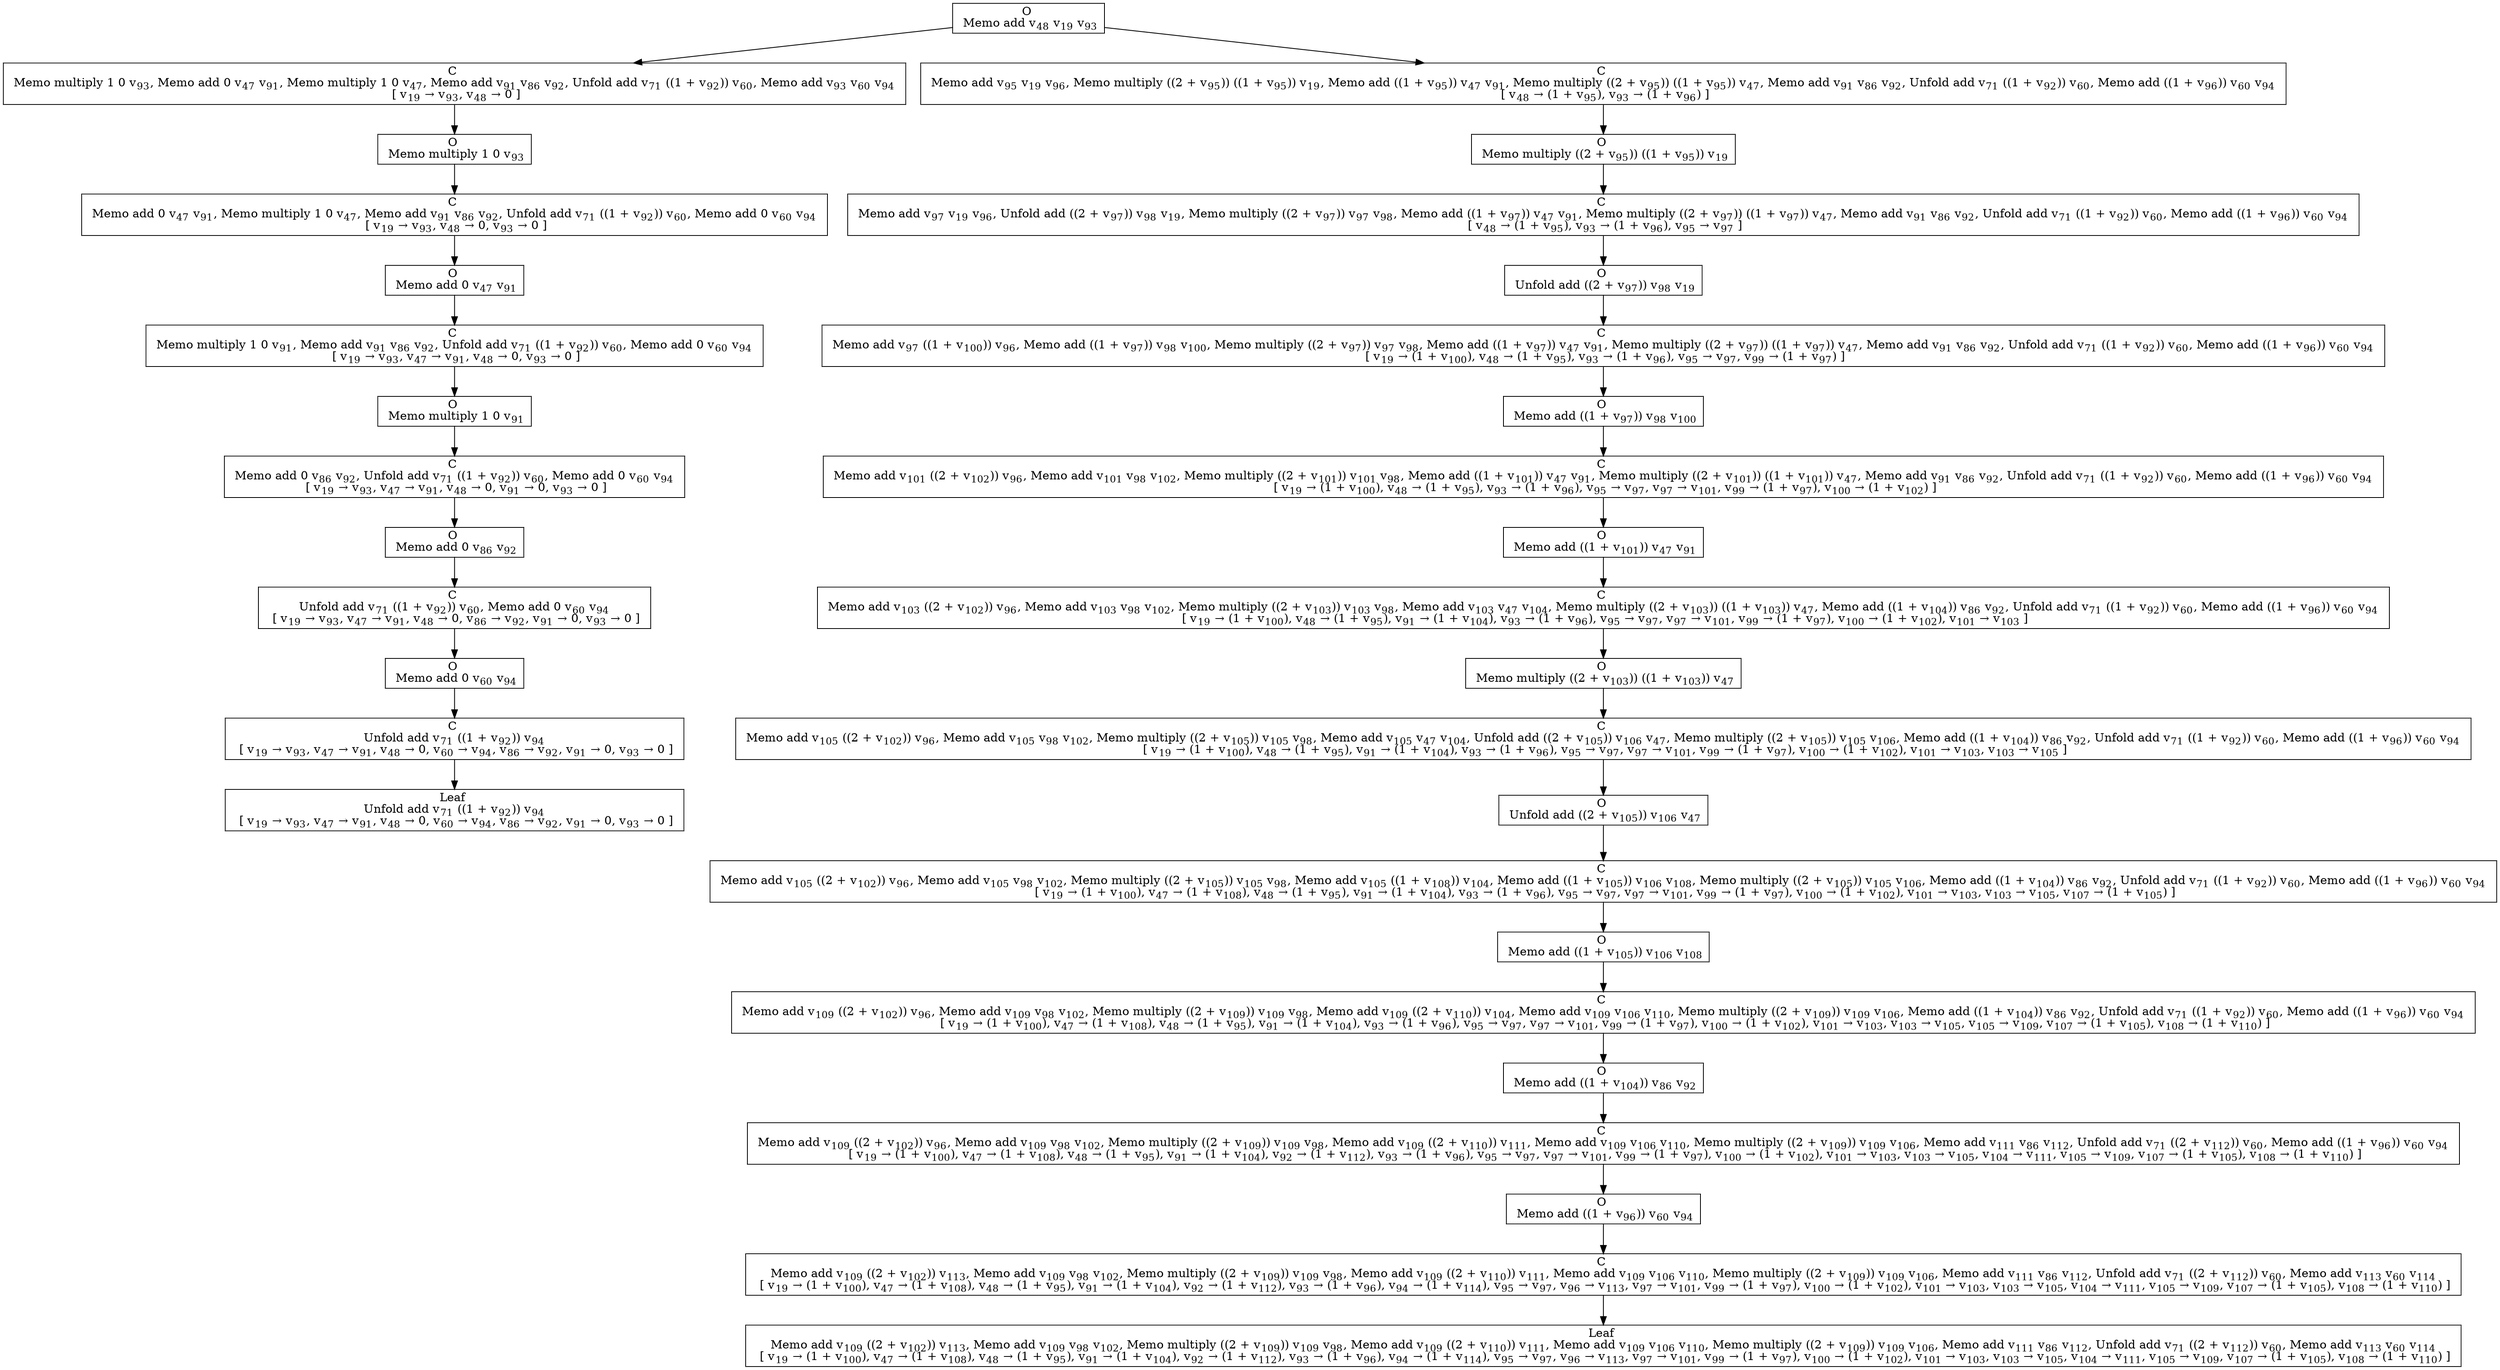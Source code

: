 digraph {
    graph [rankdir=TB
          ,bgcolor=transparent];
    node [shape=box
         ,fillcolor=white
         ,style=filled];
    0 [label=<O <BR/> Memo add v<SUB>48</SUB> v<SUB>19</SUB> v<SUB>93</SUB>>];
    1 [label=<C <BR/> Memo multiply 1 0 v<SUB>93</SUB>, Memo add 0 v<SUB>47</SUB> v<SUB>91</SUB>, Memo multiply 1 0 v<SUB>47</SUB>, Memo add v<SUB>91</SUB> v<SUB>86</SUB> v<SUB>92</SUB>, Unfold add v<SUB>71</SUB> ((1 + v<SUB>92</SUB>)) v<SUB>60</SUB>, Memo add v<SUB>93</SUB> v<SUB>60</SUB> v<SUB>94</SUB> <BR/>  [ v<SUB>19</SUB> &rarr; v<SUB>93</SUB>, v<SUB>48</SUB> &rarr; 0 ] >];
    2 [label=<C <BR/> Memo add v<SUB>95</SUB> v<SUB>19</SUB> v<SUB>96</SUB>, Memo multiply ((2 + v<SUB>95</SUB>)) ((1 + v<SUB>95</SUB>)) v<SUB>19</SUB>, Memo add ((1 + v<SUB>95</SUB>)) v<SUB>47</SUB> v<SUB>91</SUB>, Memo multiply ((2 + v<SUB>95</SUB>)) ((1 + v<SUB>95</SUB>)) v<SUB>47</SUB>, Memo add v<SUB>91</SUB> v<SUB>86</SUB> v<SUB>92</SUB>, Unfold add v<SUB>71</SUB> ((1 + v<SUB>92</SUB>)) v<SUB>60</SUB>, Memo add ((1 + v<SUB>96</SUB>)) v<SUB>60</SUB> v<SUB>94</SUB> <BR/>  [ v<SUB>48</SUB> &rarr; (1 + v<SUB>95</SUB>), v<SUB>93</SUB> &rarr; (1 + v<SUB>96</SUB>) ] >];
    3 [label=<O <BR/> Memo multiply 1 0 v<SUB>93</SUB>>];
    4 [label=<C <BR/> Memo add 0 v<SUB>47</SUB> v<SUB>91</SUB>, Memo multiply 1 0 v<SUB>47</SUB>, Memo add v<SUB>91</SUB> v<SUB>86</SUB> v<SUB>92</SUB>, Unfold add v<SUB>71</SUB> ((1 + v<SUB>92</SUB>)) v<SUB>60</SUB>, Memo add 0 v<SUB>60</SUB> v<SUB>94</SUB> <BR/>  [ v<SUB>19</SUB> &rarr; v<SUB>93</SUB>, v<SUB>48</SUB> &rarr; 0, v<SUB>93</SUB> &rarr; 0 ] >];
    5 [label=<O <BR/> Memo add 0 v<SUB>47</SUB> v<SUB>91</SUB>>];
    6 [label=<C <BR/> Memo multiply 1 0 v<SUB>91</SUB>, Memo add v<SUB>91</SUB> v<SUB>86</SUB> v<SUB>92</SUB>, Unfold add v<SUB>71</SUB> ((1 + v<SUB>92</SUB>)) v<SUB>60</SUB>, Memo add 0 v<SUB>60</SUB> v<SUB>94</SUB> <BR/>  [ v<SUB>19</SUB> &rarr; v<SUB>93</SUB>, v<SUB>47</SUB> &rarr; v<SUB>91</SUB>, v<SUB>48</SUB> &rarr; 0, v<SUB>93</SUB> &rarr; 0 ] >];
    7 [label=<O <BR/> Memo multiply 1 0 v<SUB>91</SUB>>];
    8 [label=<C <BR/> Memo add 0 v<SUB>86</SUB> v<SUB>92</SUB>, Unfold add v<SUB>71</SUB> ((1 + v<SUB>92</SUB>)) v<SUB>60</SUB>, Memo add 0 v<SUB>60</SUB> v<SUB>94</SUB> <BR/>  [ v<SUB>19</SUB> &rarr; v<SUB>93</SUB>, v<SUB>47</SUB> &rarr; v<SUB>91</SUB>, v<SUB>48</SUB> &rarr; 0, v<SUB>91</SUB> &rarr; 0, v<SUB>93</SUB> &rarr; 0 ] >];
    9 [label=<O <BR/> Memo add 0 v<SUB>86</SUB> v<SUB>92</SUB>>];
    10 [label=<C <BR/> Unfold add v<SUB>71</SUB> ((1 + v<SUB>92</SUB>)) v<SUB>60</SUB>, Memo add 0 v<SUB>60</SUB> v<SUB>94</SUB> <BR/>  [ v<SUB>19</SUB> &rarr; v<SUB>93</SUB>, v<SUB>47</SUB> &rarr; v<SUB>91</SUB>, v<SUB>48</SUB> &rarr; 0, v<SUB>86</SUB> &rarr; v<SUB>92</SUB>, v<SUB>91</SUB> &rarr; 0, v<SUB>93</SUB> &rarr; 0 ] >];
    11 [label=<O <BR/> Memo add 0 v<SUB>60</SUB> v<SUB>94</SUB>>];
    12 [label=<C <BR/> Unfold add v<SUB>71</SUB> ((1 + v<SUB>92</SUB>)) v<SUB>94</SUB> <BR/>  [ v<SUB>19</SUB> &rarr; v<SUB>93</SUB>, v<SUB>47</SUB> &rarr; v<SUB>91</SUB>, v<SUB>48</SUB> &rarr; 0, v<SUB>60</SUB> &rarr; v<SUB>94</SUB>, v<SUB>86</SUB> &rarr; v<SUB>92</SUB>, v<SUB>91</SUB> &rarr; 0, v<SUB>93</SUB> &rarr; 0 ] >];
    13 [label=<Leaf <BR/> Unfold add v<SUB>71</SUB> ((1 + v<SUB>92</SUB>)) v<SUB>94</SUB> <BR/>  [ v<SUB>19</SUB> &rarr; v<SUB>93</SUB>, v<SUB>47</SUB> &rarr; v<SUB>91</SUB>, v<SUB>48</SUB> &rarr; 0, v<SUB>60</SUB> &rarr; v<SUB>94</SUB>, v<SUB>86</SUB> &rarr; v<SUB>92</SUB>, v<SUB>91</SUB> &rarr; 0, v<SUB>93</SUB> &rarr; 0 ] >];
    14 [label=<O <BR/> Memo multiply ((2 + v<SUB>95</SUB>)) ((1 + v<SUB>95</SUB>)) v<SUB>19</SUB>>];
    15 [label=<C <BR/> Memo add v<SUB>97</SUB> v<SUB>19</SUB> v<SUB>96</SUB>, Unfold add ((2 + v<SUB>97</SUB>)) v<SUB>98</SUB> v<SUB>19</SUB>, Memo multiply ((2 + v<SUB>97</SUB>)) v<SUB>97</SUB> v<SUB>98</SUB>, Memo add ((1 + v<SUB>97</SUB>)) v<SUB>47</SUB> v<SUB>91</SUB>, Memo multiply ((2 + v<SUB>97</SUB>)) ((1 + v<SUB>97</SUB>)) v<SUB>47</SUB>, Memo add v<SUB>91</SUB> v<SUB>86</SUB> v<SUB>92</SUB>, Unfold add v<SUB>71</SUB> ((1 + v<SUB>92</SUB>)) v<SUB>60</SUB>, Memo add ((1 + v<SUB>96</SUB>)) v<SUB>60</SUB> v<SUB>94</SUB> <BR/>  [ v<SUB>48</SUB> &rarr; (1 + v<SUB>95</SUB>), v<SUB>93</SUB> &rarr; (1 + v<SUB>96</SUB>), v<SUB>95</SUB> &rarr; v<SUB>97</SUB> ] >];
    16 [label=<O <BR/> Unfold add ((2 + v<SUB>97</SUB>)) v<SUB>98</SUB> v<SUB>19</SUB>>];
    17 [label=<C <BR/> Memo add v<SUB>97</SUB> ((1 + v<SUB>100</SUB>)) v<SUB>96</SUB>, Memo add ((1 + v<SUB>97</SUB>)) v<SUB>98</SUB> v<SUB>100</SUB>, Memo multiply ((2 + v<SUB>97</SUB>)) v<SUB>97</SUB> v<SUB>98</SUB>, Memo add ((1 + v<SUB>97</SUB>)) v<SUB>47</SUB> v<SUB>91</SUB>, Memo multiply ((2 + v<SUB>97</SUB>)) ((1 + v<SUB>97</SUB>)) v<SUB>47</SUB>, Memo add v<SUB>91</SUB> v<SUB>86</SUB> v<SUB>92</SUB>, Unfold add v<SUB>71</SUB> ((1 + v<SUB>92</SUB>)) v<SUB>60</SUB>, Memo add ((1 + v<SUB>96</SUB>)) v<SUB>60</SUB> v<SUB>94</SUB> <BR/>  [ v<SUB>19</SUB> &rarr; (1 + v<SUB>100</SUB>), v<SUB>48</SUB> &rarr; (1 + v<SUB>95</SUB>), v<SUB>93</SUB> &rarr; (1 + v<SUB>96</SUB>), v<SUB>95</SUB> &rarr; v<SUB>97</SUB>, v<SUB>99</SUB> &rarr; (1 + v<SUB>97</SUB>) ] >];
    18 [label=<O <BR/> Memo add ((1 + v<SUB>97</SUB>)) v<SUB>98</SUB> v<SUB>100</SUB>>];
    19 [label=<C <BR/> Memo add v<SUB>101</SUB> ((2 + v<SUB>102</SUB>)) v<SUB>96</SUB>, Memo add v<SUB>101</SUB> v<SUB>98</SUB> v<SUB>102</SUB>, Memo multiply ((2 + v<SUB>101</SUB>)) v<SUB>101</SUB> v<SUB>98</SUB>, Memo add ((1 + v<SUB>101</SUB>)) v<SUB>47</SUB> v<SUB>91</SUB>, Memo multiply ((2 + v<SUB>101</SUB>)) ((1 + v<SUB>101</SUB>)) v<SUB>47</SUB>, Memo add v<SUB>91</SUB> v<SUB>86</SUB> v<SUB>92</SUB>, Unfold add v<SUB>71</SUB> ((1 + v<SUB>92</SUB>)) v<SUB>60</SUB>, Memo add ((1 + v<SUB>96</SUB>)) v<SUB>60</SUB> v<SUB>94</SUB> <BR/>  [ v<SUB>19</SUB> &rarr; (1 + v<SUB>100</SUB>), v<SUB>48</SUB> &rarr; (1 + v<SUB>95</SUB>), v<SUB>93</SUB> &rarr; (1 + v<SUB>96</SUB>), v<SUB>95</SUB> &rarr; v<SUB>97</SUB>, v<SUB>97</SUB> &rarr; v<SUB>101</SUB>, v<SUB>99</SUB> &rarr; (1 + v<SUB>97</SUB>), v<SUB>100</SUB> &rarr; (1 + v<SUB>102</SUB>) ] >];
    20 [label=<O <BR/> Memo add ((1 + v<SUB>101</SUB>)) v<SUB>47</SUB> v<SUB>91</SUB>>];
    21 [label=<C <BR/> Memo add v<SUB>103</SUB> ((2 + v<SUB>102</SUB>)) v<SUB>96</SUB>, Memo add v<SUB>103</SUB> v<SUB>98</SUB> v<SUB>102</SUB>, Memo multiply ((2 + v<SUB>103</SUB>)) v<SUB>103</SUB> v<SUB>98</SUB>, Memo add v<SUB>103</SUB> v<SUB>47</SUB> v<SUB>104</SUB>, Memo multiply ((2 + v<SUB>103</SUB>)) ((1 + v<SUB>103</SUB>)) v<SUB>47</SUB>, Memo add ((1 + v<SUB>104</SUB>)) v<SUB>86</SUB> v<SUB>92</SUB>, Unfold add v<SUB>71</SUB> ((1 + v<SUB>92</SUB>)) v<SUB>60</SUB>, Memo add ((1 + v<SUB>96</SUB>)) v<SUB>60</SUB> v<SUB>94</SUB> <BR/>  [ v<SUB>19</SUB> &rarr; (1 + v<SUB>100</SUB>), v<SUB>48</SUB> &rarr; (1 + v<SUB>95</SUB>), v<SUB>91</SUB> &rarr; (1 + v<SUB>104</SUB>), v<SUB>93</SUB> &rarr; (1 + v<SUB>96</SUB>), v<SUB>95</SUB> &rarr; v<SUB>97</SUB>, v<SUB>97</SUB> &rarr; v<SUB>101</SUB>, v<SUB>99</SUB> &rarr; (1 + v<SUB>97</SUB>), v<SUB>100</SUB> &rarr; (1 + v<SUB>102</SUB>), v<SUB>101</SUB> &rarr; v<SUB>103</SUB> ] >];
    22 [label=<O <BR/> Memo multiply ((2 + v<SUB>103</SUB>)) ((1 + v<SUB>103</SUB>)) v<SUB>47</SUB>>];
    23 [label=<C <BR/> Memo add v<SUB>105</SUB> ((2 + v<SUB>102</SUB>)) v<SUB>96</SUB>, Memo add v<SUB>105</SUB> v<SUB>98</SUB> v<SUB>102</SUB>, Memo multiply ((2 + v<SUB>105</SUB>)) v<SUB>105</SUB> v<SUB>98</SUB>, Memo add v<SUB>105</SUB> v<SUB>47</SUB> v<SUB>104</SUB>, Unfold add ((2 + v<SUB>105</SUB>)) v<SUB>106</SUB> v<SUB>47</SUB>, Memo multiply ((2 + v<SUB>105</SUB>)) v<SUB>105</SUB> v<SUB>106</SUB>, Memo add ((1 + v<SUB>104</SUB>)) v<SUB>86</SUB> v<SUB>92</SUB>, Unfold add v<SUB>71</SUB> ((1 + v<SUB>92</SUB>)) v<SUB>60</SUB>, Memo add ((1 + v<SUB>96</SUB>)) v<SUB>60</SUB> v<SUB>94</SUB> <BR/>  [ v<SUB>19</SUB> &rarr; (1 + v<SUB>100</SUB>), v<SUB>48</SUB> &rarr; (1 + v<SUB>95</SUB>), v<SUB>91</SUB> &rarr; (1 + v<SUB>104</SUB>), v<SUB>93</SUB> &rarr; (1 + v<SUB>96</SUB>), v<SUB>95</SUB> &rarr; v<SUB>97</SUB>, v<SUB>97</SUB> &rarr; v<SUB>101</SUB>, v<SUB>99</SUB> &rarr; (1 + v<SUB>97</SUB>), v<SUB>100</SUB> &rarr; (1 + v<SUB>102</SUB>), v<SUB>101</SUB> &rarr; v<SUB>103</SUB>, v<SUB>103</SUB> &rarr; v<SUB>105</SUB> ] >];
    24 [label=<O <BR/> Unfold add ((2 + v<SUB>105</SUB>)) v<SUB>106</SUB> v<SUB>47</SUB>>];
    25 [label=<C <BR/> Memo add v<SUB>105</SUB> ((2 + v<SUB>102</SUB>)) v<SUB>96</SUB>, Memo add v<SUB>105</SUB> v<SUB>98</SUB> v<SUB>102</SUB>, Memo multiply ((2 + v<SUB>105</SUB>)) v<SUB>105</SUB> v<SUB>98</SUB>, Memo add v<SUB>105</SUB> ((1 + v<SUB>108</SUB>)) v<SUB>104</SUB>, Memo add ((1 + v<SUB>105</SUB>)) v<SUB>106</SUB> v<SUB>108</SUB>, Memo multiply ((2 + v<SUB>105</SUB>)) v<SUB>105</SUB> v<SUB>106</SUB>, Memo add ((1 + v<SUB>104</SUB>)) v<SUB>86</SUB> v<SUB>92</SUB>, Unfold add v<SUB>71</SUB> ((1 + v<SUB>92</SUB>)) v<SUB>60</SUB>, Memo add ((1 + v<SUB>96</SUB>)) v<SUB>60</SUB> v<SUB>94</SUB> <BR/>  [ v<SUB>19</SUB> &rarr; (1 + v<SUB>100</SUB>), v<SUB>47</SUB> &rarr; (1 + v<SUB>108</SUB>), v<SUB>48</SUB> &rarr; (1 + v<SUB>95</SUB>), v<SUB>91</SUB> &rarr; (1 + v<SUB>104</SUB>), v<SUB>93</SUB> &rarr; (1 + v<SUB>96</SUB>), v<SUB>95</SUB> &rarr; v<SUB>97</SUB>, v<SUB>97</SUB> &rarr; v<SUB>101</SUB>, v<SUB>99</SUB> &rarr; (1 + v<SUB>97</SUB>), v<SUB>100</SUB> &rarr; (1 + v<SUB>102</SUB>), v<SUB>101</SUB> &rarr; v<SUB>103</SUB>, v<SUB>103</SUB> &rarr; v<SUB>105</SUB>, v<SUB>107</SUB> &rarr; (1 + v<SUB>105</SUB>) ] >];
    26 [label=<O <BR/> Memo add ((1 + v<SUB>105</SUB>)) v<SUB>106</SUB> v<SUB>108</SUB>>];
    27 [label=<C <BR/> Memo add v<SUB>109</SUB> ((2 + v<SUB>102</SUB>)) v<SUB>96</SUB>, Memo add v<SUB>109</SUB> v<SUB>98</SUB> v<SUB>102</SUB>, Memo multiply ((2 + v<SUB>109</SUB>)) v<SUB>109</SUB> v<SUB>98</SUB>, Memo add v<SUB>109</SUB> ((2 + v<SUB>110</SUB>)) v<SUB>104</SUB>, Memo add v<SUB>109</SUB> v<SUB>106</SUB> v<SUB>110</SUB>, Memo multiply ((2 + v<SUB>109</SUB>)) v<SUB>109</SUB> v<SUB>106</SUB>, Memo add ((1 + v<SUB>104</SUB>)) v<SUB>86</SUB> v<SUB>92</SUB>, Unfold add v<SUB>71</SUB> ((1 + v<SUB>92</SUB>)) v<SUB>60</SUB>, Memo add ((1 + v<SUB>96</SUB>)) v<SUB>60</SUB> v<SUB>94</SUB> <BR/>  [ v<SUB>19</SUB> &rarr; (1 + v<SUB>100</SUB>), v<SUB>47</SUB> &rarr; (1 + v<SUB>108</SUB>), v<SUB>48</SUB> &rarr; (1 + v<SUB>95</SUB>), v<SUB>91</SUB> &rarr; (1 + v<SUB>104</SUB>), v<SUB>93</SUB> &rarr; (1 + v<SUB>96</SUB>), v<SUB>95</SUB> &rarr; v<SUB>97</SUB>, v<SUB>97</SUB> &rarr; v<SUB>101</SUB>, v<SUB>99</SUB> &rarr; (1 + v<SUB>97</SUB>), v<SUB>100</SUB> &rarr; (1 + v<SUB>102</SUB>), v<SUB>101</SUB> &rarr; v<SUB>103</SUB>, v<SUB>103</SUB> &rarr; v<SUB>105</SUB>, v<SUB>105</SUB> &rarr; v<SUB>109</SUB>, v<SUB>107</SUB> &rarr; (1 + v<SUB>105</SUB>), v<SUB>108</SUB> &rarr; (1 + v<SUB>110</SUB>) ] >];
    28 [label=<O <BR/> Memo add ((1 + v<SUB>104</SUB>)) v<SUB>86</SUB> v<SUB>92</SUB>>];
    29 [label=<C <BR/> Memo add v<SUB>109</SUB> ((2 + v<SUB>102</SUB>)) v<SUB>96</SUB>, Memo add v<SUB>109</SUB> v<SUB>98</SUB> v<SUB>102</SUB>, Memo multiply ((2 + v<SUB>109</SUB>)) v<SUB>109</SUB> v<SUB>98</SUB>, Memo add v<SUB>109</SUB> ((2 + v<SUB>110</SUB>)) v<SUB>111</SUB>, Memo add v<SUB>109</SUB> v<SUB>106</SUB> v<SUB>110</SUB>, Memo multiply ((2 + v<SUB>109</SUB>)) v<SUB>109</SUB> v<SUB>106</SUB>, Memo add v<SUB>111</SUB> v<SUB>86</SUB> v<SUB>112</SUB>, Unfold add v<SUB>71</SUB> ((2 + v<SUB>112</SUB>)) v<SUB>60</SUB>, Memo add ((1 + v<SUB>96</SUB>)) v<SUB>60</SUB> v<SUB>94</SUB> <BR/>  [ v<SUB>19</SUB> &rarr; (1 + v<SUB>100</SUB>), v<SUB>47</SUB> &rarr; (1 + v<SUB>108</SUB>), v<SUB>48</SUB> &rarr; (1 + v<SUB>95</SUB>), v<SUB>91</SUB> &rarr; (1 + v<SUB>104</SUB>), v<SUB>92</SUB> &rarr; (1 + v<SUB>112</SUB>), v<SUB>93</SUB> &rarr; (1 + v<SUB>96</SUB>), v<SUB>95</SUB> &rarr; v<SUB>97</SUB>, v<SUB>97</SUB> &rarr; v<SUB>101</SUB>, v<SUB>99</SUB> &rarr; (1 + v<SUB>97</SUB>), v<SUB>100</SUB> &rarr; (1 + v<SUB>102</SUB>), v<SUB>101</SUB> &rarr; v<SUB>103</SUB>, v<SUB>103</SUB> &rarr; v<SUB>105</SUB>, v<SUB>104</SUB> &rarr; v<SUB>111</SUB>, v<SUB>105</SUB> &rarr; v<SUB>109</SUB>, v<SUB>107</SUB> &rarr; (1 + v<SUB>105</SUB>), v<SUB>108</SUB> &rarr; (1 + v<SUB>110</SUB>) ] >];
    30 [label=<O <BR/> Memo add ((1 + v<SUB>96</SUB>)) v<SUB>60</SUB> v<SUB>94</SUB>>];
    31 [label=<C <BR/> Memo add v<SUB>109</SUB> ((2 + v<SUB>102</SUB>)) v<SUB>113</SUB>, Memo add v<SUB>109</SUB> v<SUB>98</SUB> v<SUB>102</SUB>, Memo multiply ((2 + v<SUB>109</SUB>)) v<SUB>109</SUB> v<SUB>98</SUB>, Memo add v<SUB>109</SUB> ((2 + v<SUB>110</SUB>)) v<SUB>111</SUB>, Memo add v<SUB>109</SUB> v<SUB>106</SUB> v<SUB>110</SUB>, Memo multiply ((2 + v<SUB>109</SUB>)) v<SUB>109</SUB> v<SUB>106</SUB>, Memo add v<SUB>111</SUB> v<SUB>86</SUB> v<SUB>112</SUB>, Unfold add v<SUB>71</SUB> ((2 + v<SUB>112</SUB>)) v<SUB>60</SUB>, Memo add v<SUB>113</SUB> v<SUB>60</SUB> v<SUB>114</SUB> <BR/>  [ v<SUB>19</SUB> &rarr; (1 + v<SUB>100</SUB>), v<SUB>47</SUB> &rarr; (1 + v<SUB>108</SUB>), v<SUB>48</SUB> &rarr; (1 + v<SUB>95</SUB>), v<SUB>91</SUB> &rarr; (1 + v<SUB>104</SUB>), v<SUB>92</SUB> &rarr; (1 + v<SUB>112</SUB>), v<SUB>93</SUB> &rarr; (1 + v<SUB>96</SUB>), v<SUB>94</SUB> &rarr; (1 + v<SUB>114</SUB>), v<SUB>95</SUB> &rarr; v<SUB>97</SUB>, v<SUB>96</SUB> &rarr; v<SUB>113</SUB>, v<SUB>97</SUB> &rarr; v<SUB>101</SUB>, v<SUB>99</SUB> &rarr; (1 + v<SUB>97</SUB>), v<SUB>100</SUB> &rarr; (1 + v<SUB>102</SUB>), v<SUB>101</SUB> &rarr; v<SUB>103</SUB>, v<SUB>103</SUB> &rarr; v<SUB>105</SUB>, v<SUB>104</SUB> &rarr; v<SUB>111</SUB>, v<SUB>105</SUB> &rarr; v<SUB>109</SUB>, v<SUB>107</SUB> &rarr; (1 + v<SUB>105</SUB>), v<SUB>108</SUB> &rarr; (1 + v<SUB>110</SUB>) ] >];
    32 [label=<Leaf <BR/> Memo add v<SUB>109</SUB> ((2 + v<SUB>102</SUB>)) v<SUB>113</SUB>, Memo add v<SUB>109</SUB> v<SUB>98</SUB> v<SUB>102</SUB>, Memo multiply ((2 + v<SUB>109</SUB>)) v<SUB>109</SUB> v<SUB>98</SUB>, Memo add v<SUB>109</SUB> ((2 + v<SUB>110</SUB>)) v<SUB>111</SUB>, Memo add v<SUB>109</SUB> v<SUB>106</SUB> v<SUB>110</SUB>, Memo multiply ((2 + v<SUB>109</SUB>)) v<SUB>109</SUB> v<SUB>106</SUB>, Memo add v<SUB>111</SUB> v<SUB>86</SUB> v<SUB>112</SUB>, Unfold add v<SUB>71</SUB> ((2 + v<SUB>112</SUB>)) v<SUB>60</SUB>, Memo add v<SUB>113</SUB> v<SUB>60</SUB> v<SUB>114</SUB> <BR/>  [ v<SUB>19</SUB> &rarr; (1 + v<SUB>100</SUB>), v<SUB>47</SUB> &rarr; (1 + v<SUB>108</SUB>), v<SUB>48</SUB> &rarr; (1 + v<SUB>95</SUB>), v<SUB>91</SUB> &rarr; (1 + v<SUB>104</SUB>), v<SUB>92</SUB> &rarr; (1 + v<SUB>112</SUB>), v<SUB>93</SUB> &rarr; (1 + v<SUB>96</SUB>), v<SUB>94</SUB> &rarr; (1 + v<SUB>114</SUB>), v<SUB>95</SUB> &rarr; v<SUB>97</SUB>, v<SUB>96</SUB> &rarr; v<SUB>113</SUB>, v<SUB>97</SUB> &rarr; v<SUB>101</SUB>, v<SUB>99</SUB> &rarr; (1 + v<SUB>97</SUB>), v<SUB>100</SUB> &rarr; (1 + v<SUB>102</SUB>), v<SUB>101</SUB> &rarr; v<SUB>103</SUB>, v<SUB>103</SUB> &rarr; v<SUB>105</SUB>, v<SUB>104</SUB> &rarr; v<SUB>111</SUB>, v<SUB>105</SUB> &rarr; v<SUB>109</SUB>, v<SUB>107</SUB> &rarr; (1 + v<SUB>105</SUB>), v<SUB>108</SUB> &rarr; (1 + v<SUB>110</SUB>) ] >];
    0 -> 1 [label=""];
    0 -> 2 [label=""];
    1 -> 3 [label=""];
    2 -> 14 [label=""];
    3 -> 4 [label=""];
    4 -> 5 [label=""];
    5 -> 6 [label=""];
    6 -> 7 [label=""];
    7 -> 8 [label=""];
    8 -> 9 [label=""];
    9 -> 10 [label=""];
    10 -> 11 [label=""];
    11 -> 12 [label=""];
    12 -> 13 [label=""];
    14 -> 15 [label=""];
    15 -> 16 [label=""];
    16 -> 17 [label=""];
    17 -> 18 [label=""];
    18 -> 19 [label=""];
    19 -> 20 [label=""];
    20 -> 21 [label=""];
    21 -> 22 [label=""];
    22 -> 23 [label=""];
    23 -> 24 [label=""];
    24 -> 25 [label=""];
    25 -> 26 [label=""];
    26 -> 27 [label=""];
    27 -> 28 [label=""];
    28 -> 29 [label=""];
    29 -> 30 [label=""];
    30 -> 31 [label=""];
    31 -> 32 [label=""];
}